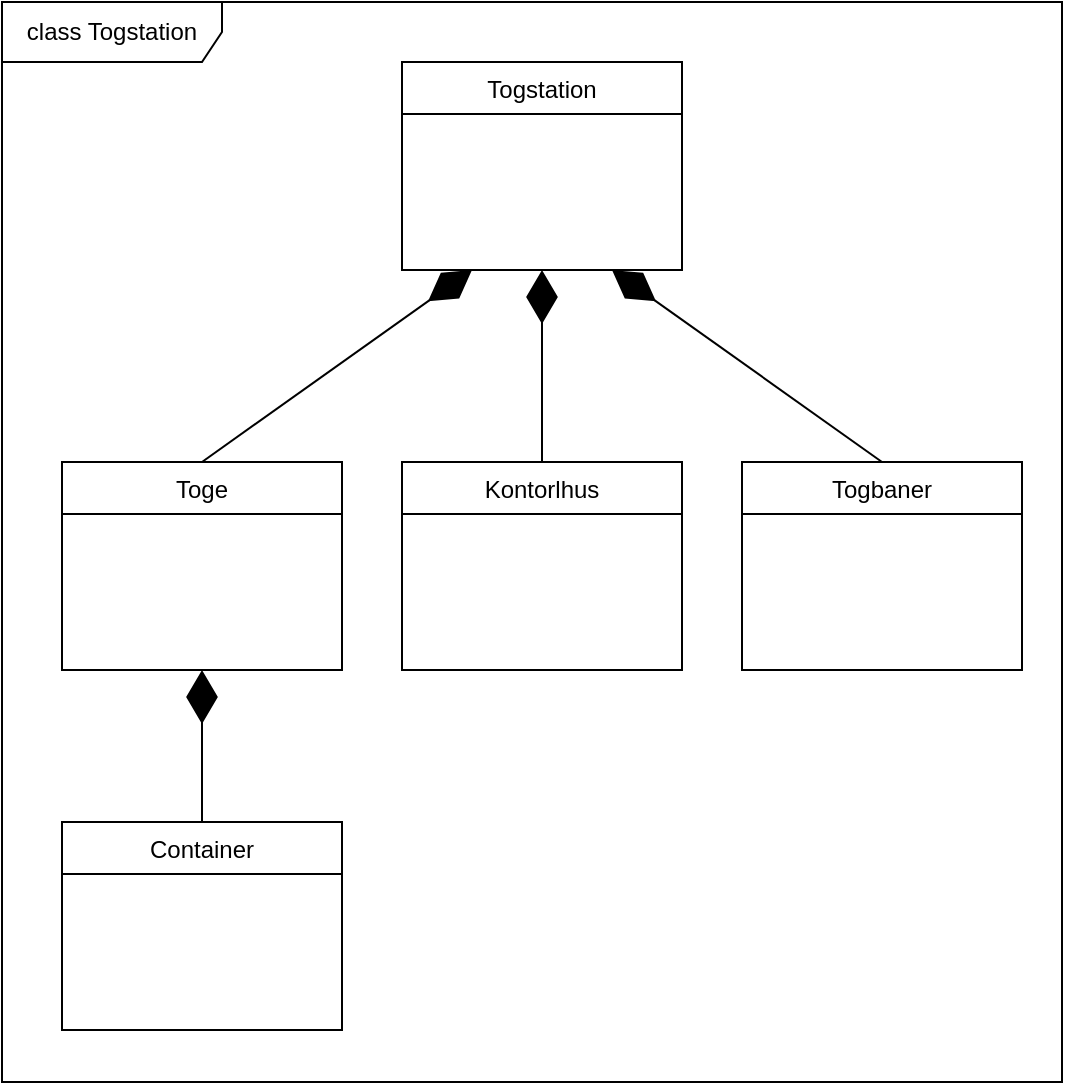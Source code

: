 <mxfile version="15.4.0" type="device"><diagram name="Page-1" id="9f46799a-70d6-7492-0946-bef42562c5a5"><mxGraphModel dx="1024" dy="592" grid="1" gridSize="10" guides="1" tooltips="1" connect="1" arrows="1" fold="1" page="1" pageScale="1" pageWidth="1100" pageHeight="850" background="none" math="0" shadow="0"><root><mxCell id="0"/><mxCell id="1" parent="0"/><mxCell id="WiTQ3J9EF934cIYzUjPn-18" value="class Togstation" style="shape=umlFrame;whiteSpace=wrap;html=1;width=110;height=30;" parent="1" vertex="1"><mxGeometry x="320" y="50" width="530" height="540" as="geometry"/></mxCell><mxCell id="WiTQ3J9EF934cIYzUjPn-6" value="Togstation" style="swimlane;fontStyle=0;childLayout=stackLayout;horizontal=1;startSize=26;fillColor=none;horizontalStack=0;resizeParent=1;resizeParentMax=0;resizeLast=0;collapsible=1;marginBottom=0;" parent="1" vertex="1"><mxGeometry x="520" y="80" width="140" height="104" as="geometry"/></mxCell><mxCell id="WiTQ3J9EF934cIYzUjPn-10" value="Togbaner" style="swimlane;fontStyle=0;childLayout=stackLayout;horizontal=1;startSize=26;fillColor=none;horizontalStack=0;resizeParent=1;resizeParentMax=0;resizeLast=0;collapsible=1;marginBottom=0;" parent="1" vertex="1"><mxGeometry x="690" y="280" width="140" height="104" as="geometry"/></mxCell><mxCell id="WiTQ3J9EF934cIYzUjPn-12" value="Toge" style="swimlane;fontStyle=0;childLayout=stackLayout;horizontal=1;startSize=26;fillColor=none;horizontalStack=0;resizeParent=1;resizeParentMax=0;resizeLast=0;collapsible=1;marginBottom=0;" parent="1" vertex="1"><mxGeometry x="350" y="280" width="140" height="104" as="geometry"/></mxCell><mxCell id="WiTQ3J9EF934cIYzUjPn-13" value="Container" style="swimlane;fontStyle=0;childLayout=stackLayout;horizontal=1;startSize=26;fillColor=none;horizontalStack=0;resizeParent=1;resizeParentMax=0;resizeLast=0;collapsible=1;marginBottom=0;" parent="1" vertex="1"><mxGeometry x="350" y="460" width="140" height="104" as="geometry"/></mxCell><mxCell id="WiTQ3J9EF934cIYzUjPn-14" value="" style="endArrow=diamondThin;endFill=1;endSize=24;html=1;rounded=0;exitX=0.5;exitY=0;exitDx=0;exitDy=0;entryX=0.25;entryY=1;entryDx=0;entryDy=0;" parent="1" source="WiTQ3J9EF934cIYzUjPn-12" target="WiTQ3J9EF934cIYzUjPn-6" edge="1"><mxGeometry width="160" relative="1" as="geometry"><mxPoint x="450" y="240" as="sourcePoint"/><mxPoint x="610" y="240" as="targetPoint"/></mxGeometry></mxCell><mxCell id="WiTQ3J9EF934cIYzUjPn-16" value="" style="endArrow=diamondThin;endFill=1;endSize=24;html=1;rounded=0;edgeStyle=orthogonalEdgeStyle;exitX=0.5;exitY=0;exitDx=0;exitDy=0;entryX=0.5;entryY=1;entryDx=0;entryDy=0;" parent="1" source="WiTQ3J9EF934cIYzUjPn-13" target="WiTQ3J9EF934cIYzUjPn-12" edge="1"><mxGeometry width="160" relative="1" as="geometry"><mxPoint x="490" y="290" as="sourcePoint"/><mxPoint x="450" y="380" as="targetPoint"/></mxGeometry></mxCell><mxCell id="WiTQ3J9EF934cIYzUjPn-17" value="" style="endArrow=diamondThin;endFill=1;endSize=24;html=1;rounded=0;exitX=0.5;exitY=0;exitDx=0;exitDy=0;entryX=0.75;entryY=1;entryDx=0;entryDy=0;" parent="1" source="WiTQ3J9EF934cIYzUjPn-10" target="WiTQ3J9EF934cIYzUjPn-6" edge="1"><mxGeometry width="160" relative="1" as="geometry"><mxPoint x="460" y="290" as="sourcePoint"/><mxPoint x="530" y="142" as="targetPoint"/></mxGeometry></mxCell><mxCell id="PRREcpc0R4cIXXTWsZcv-1" value="Kontorlhus" style="swimlane;fontStyle=0;childLayout=stackLayout;horizontal=1;startSize=26;fillColor=none;horizontalStack=0;resizeParent=1;resizeParentMax=0;resizeLast=0;collapsible=1;marginBottom=0;" vertex="1" parent="1"><mxGeometry x="520" y="280" width="140" height="104" as="geometry"/></mxCell><mxCell id="PRREcpc0R4cIXXTWsZcv-2" value="" style="endArrow=diamondThin;endFill=1;endSize=24;html=1;rounded=0;" edge="1" parent="1" source="PRREcpc0R4cIXXTWsZcv-1" target="WiTQ3J9EF934cIYzUjPn-6"><mxGeometry width="160" relative="1" as="geometry"><mxPoint x="430" y="290" as="sourcePoint"/><mxPoint x="565" y="194" as="targetPoint"/></mxGeometry></mxCell></root></mxGraphModel></diagram></mxfile>